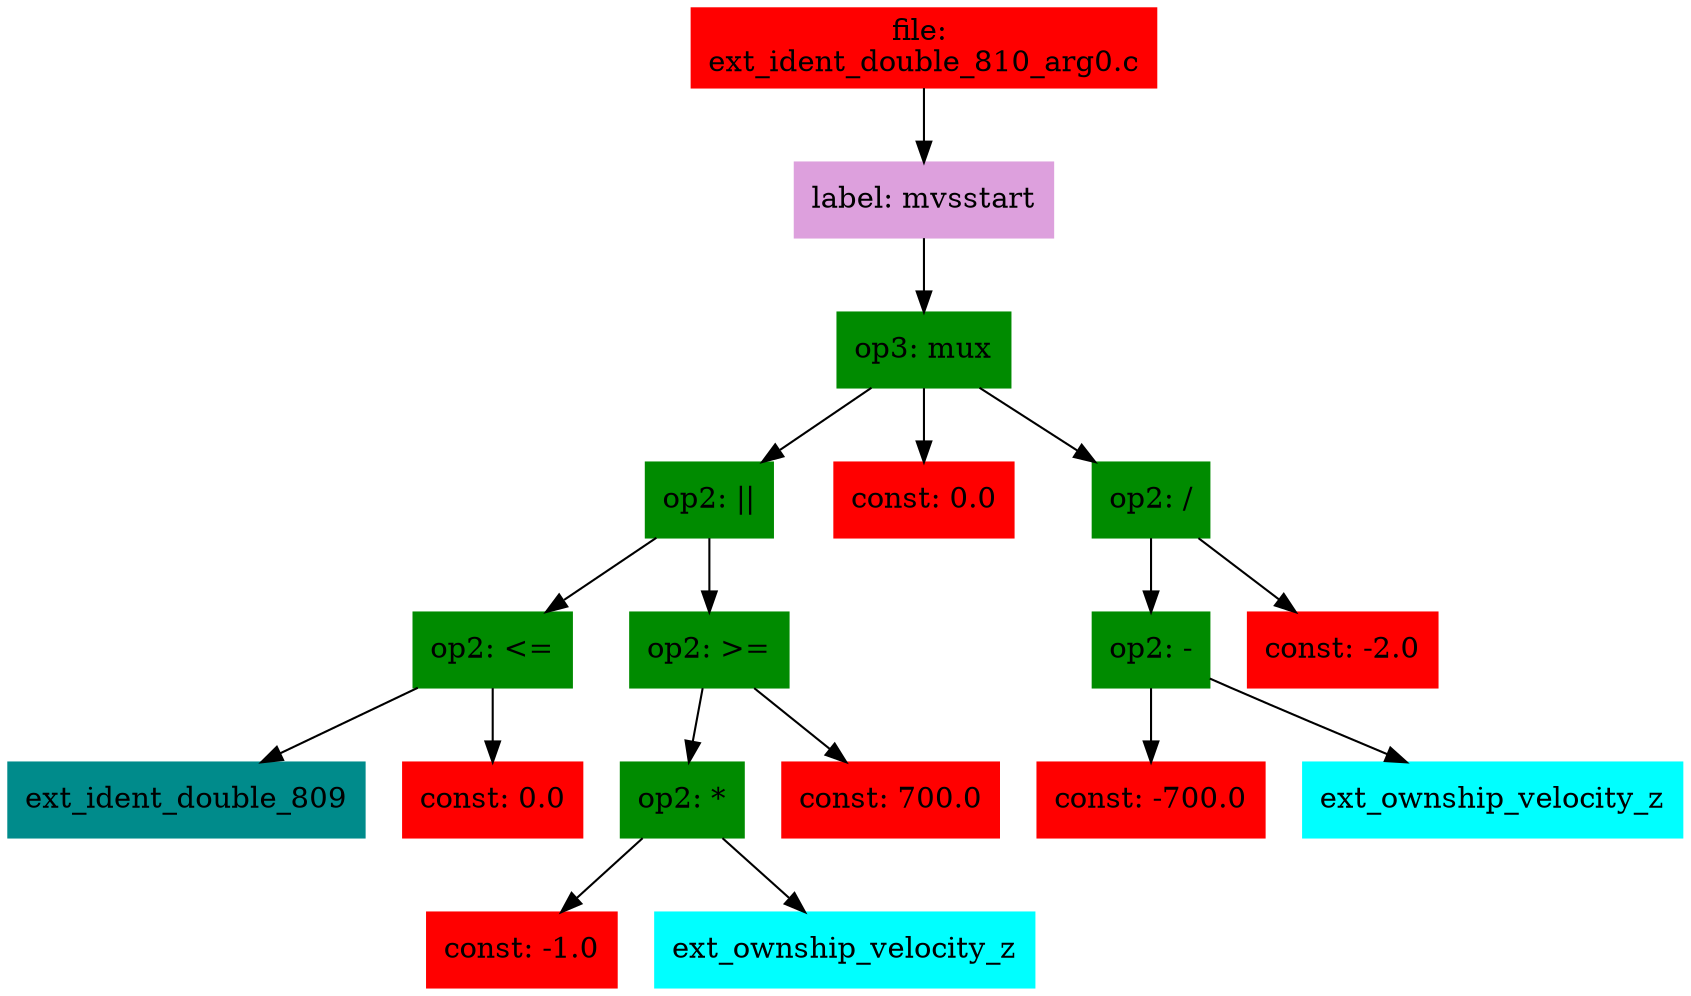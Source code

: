 digraph G {
node [shape=box]

0 [label="file: 
ext_ident_double_810_arg0.c",color=red, style=filled]
1 [label="label: mvsstart",color=plum, style=filled]
0 -> 1
2 [label="op3: mux",color=green4, style=filled]
1 -> 2
3 [label="op2: ||",color=green4, style=filled]
2 -> 3
4 [label="op2: <=",color=green4, style=filled]
3 -> 4
5 [label="ext_ident_double_809",color=cyan4, style=filled]
4 -> 5
649 [label="const: 0.0",color=red1, style=filled]
4 -> 649
650 [label="op2: >=",color=green4, style=filled]
3 -> 650
651 [label="op2: *",color=green4, style=filled]
650 -> 651
652 [label="const: -1.0",color=red1, style=filled]
651 -> 652
653 [label="ext_ownship_velocity_z",color=cyan1, style=filled]
651 -> 653
654 [label="const: 700.0",color=red1, style=filled]
650 -> 654
655 [label="const: 0.0",color=red1, style=filled]
2 -> 655
656 [label="op2: /",color=green4, style=filled]
2 -> 656
657 [label="op2: -",color=green4, style=filled]
656 -> 657
658 [label="const: -700.0",color=red1, style=filled]
657 -> 658
659 [label="ext_ownship_velocity_z",color=cyan1, style=filled]
657 -> 659
660 [label="const: -2.0",color=red1, style=filled]
656 -> 660


}

